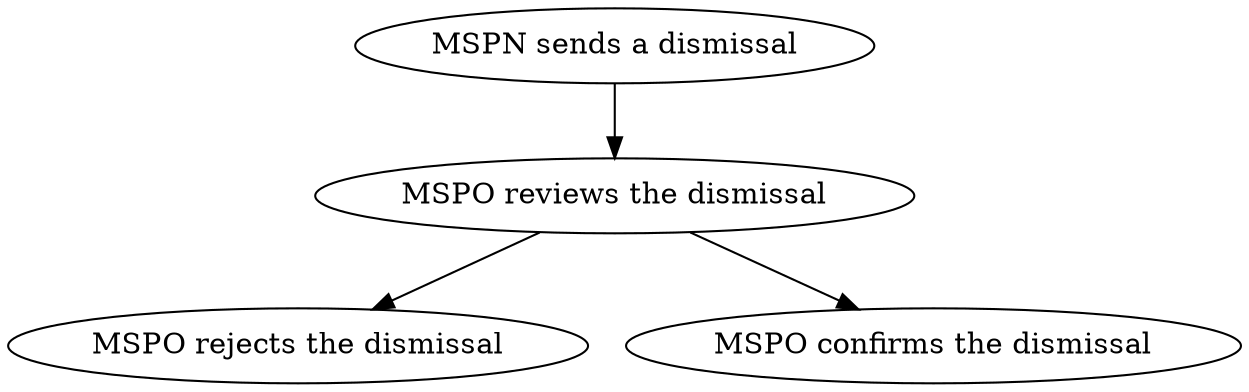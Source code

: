 digraph {
  "MSPN sends a dismissal" -> "MSPO reviews the dismissal";
  "MSPO reviews the dismissal" -> "MSPO rejects the dismissal";
  "MSPO reviews the dismissal" -> "MSPO confirms the dismissal";
}